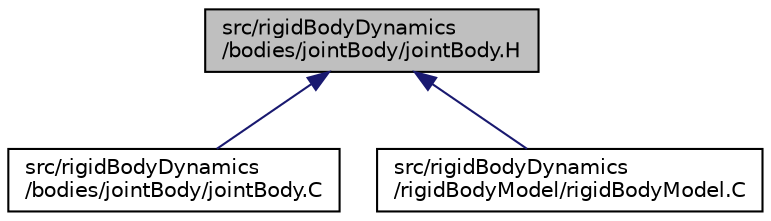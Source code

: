 digraph "src/rigidBodyDynamics/bodies/jointBody/jointBody.H"
{
  bgcolor="transparent";
  edge [fontname="Helvetica",fontsize="10",labelfontname="Helvetica",labelfontsize="10"];
  node [fontname="Helvetica",fontsize="10",shape=record];
  Node123 [label="src/rigidBodyDynamics\l/bodies/jointBody/jointBody.H",height=0.2,width=0.4,color="black", fillcolor="grey75", style="filled", fontcolor="black"];
  Node123 -> Node124 [dir="back",color="midnightblue",fontsize="10",style="solid",fontname="Helvetica"];
  Node124 [label="src/rigidBodyDynamics\l/bodies/jointBody/jointBody.C",height=0.2,width=0.4,color="black",URL="$a14573.html"];
  Node123 -> Node125 [dir="back",color="midnightblue",fontsize="10",style="solid",fontname="Helvetica"];
  Node125 [label="src/rigidBodyDynamics\l/rigidBodyModel/rigidBodyModel.C",height=0.2,width=0.4,color="black",URL="$a14771.html"];
}

